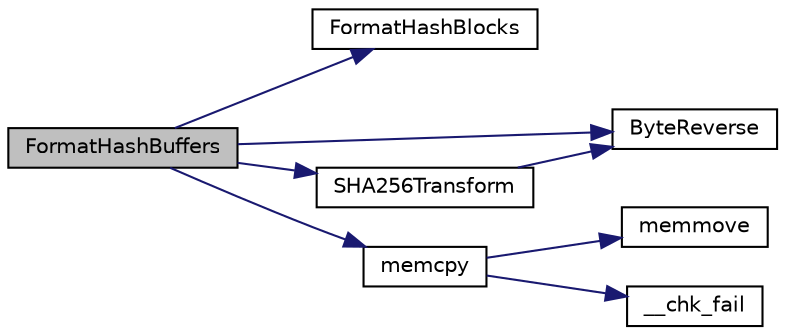 digraph "FormatHashBuffers"
{
  edge [fontname="Helvetica",fontsize="10",labelfontname="Helvetica",labelfontsize="10"];
  node [fontname="Helvetica",fontsize="10",shape=record];
  rankdir="LR";
  Node950 [label="FormatHashBuffers",height=0.2,width=0.4,color="black", fillcolor="grey75", style="filled", fontcolor="black"];
  Node950 -> Node951 [color="midnightblue",fontsize="10",style="solid",fontname="Helvetica"];
  Node951 [label="FormatHashBlocks",height=0.2,width=0.4,color="black", fillcolor="white", style="filled",URL="$d6/de3/miner_8cpp.html#aa55dc4025422710b20e448ba49adda57"];
  Node950 -> Node952 [color="midnightblue",fontsize="10",style="solid",fontname="Helvetica"];
  Node952 [label="ByteReverse",height=0.2,width=0.4,color="black", fillcolor="white", style="filled",URL="$d8/d3c/util_8h.html#a62bb21d0cc35fb9408d09dc385fe484f"];
  Node950 -> Node953 [color="midnightblue",fontsize="10",style="solid",fontname="Helvetica"];
  Node953 [label="SHA256Transform",height=0.2,width=0.4,color="black", fillcolor="white", style="filled",URL="$d6/de3/miner_8cpp.html#adcaa5b0c3f29f5856f6393e2b847e7d7",tooltip="Base sha256 mining transform. "];
  Node953 -> Node952 [color="midnightblue",fontsize="10",style="solid",fontname="Helvetica"];
  Node950 -> Node954 [color="midnightblue",fontsize="10",style="solid",fontname="Helvetica"];
  Node954 [label="memcpy",height=0.2,width=0.4,color="black", fillcolor="white", style="filled",URL="$d5/d9f/glibc__compat_8cpp.html#a0f46826ab0466591e136db24394923cf"];
  Node954 -> Node955 [color="midnightblue",fontsize="10",style="solid",fontname="Helvetica"];
  Node955 [label="memmove",height=0.2,width=0.4,color="black", fillcolor="white", style="filled",URL="$d5/d9f/glibc__compat_8cpp.html#a9778d49e9029dd75bc53ecbbf9f5e9a1"];
  Node954 -> Node956 [color="midnightblue",fontsize="10",style="solid",fontname="Helvetica"];
  Node956 [label="__chk_fail",height=0.2,width=0.4,color="black", fillcolor="white", style="filled",URL="$d5/d9f/glibc__compat_8cpp.html#a424ac71631da5ada2976630ff67051d1"];
}
